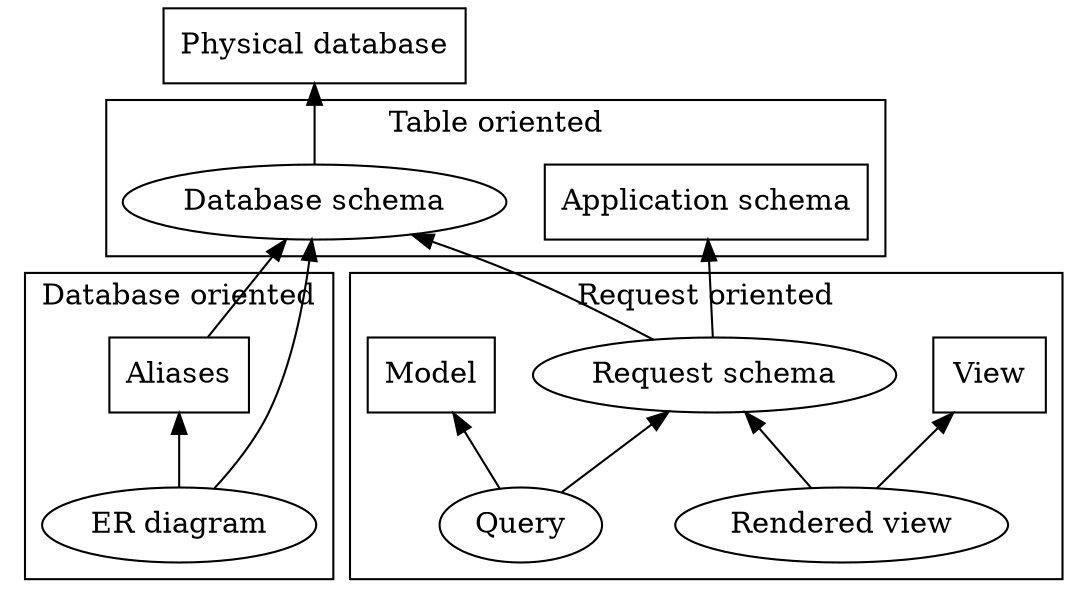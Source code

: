 digraph database_schema {
	rankdir=TB;

	subgraph cluster_database_oriented {
		label = "Database oriented";
		aliases;
		er_diagram;
	}

	subgraph cluster_table_oriented {
		label = "Table oriented";
		database_schema;
		application_schema;
	}

	subgraph cluster_request_oriented {
		label = "Request oriented";
		request_schema;
		view;
		rendered_view;
		model;
		query;
	}

	physical_database [label="Physical database" shape="rect"];
	database_schema [label="Database schema"];
	aliases [label="Aliases" shape="rect"];
	er_diagram [label="ER diagram"];
	application_schema [label="Application schema" shape="rect"];
	request_schema [label="Request schema"];
	view [label="View" shape="rect"];
	rendered_view [label="Rendered view"];
	model [label="Model" shape="rect"];
	query [label="Query"];

	physical_database -> database_schema [dir="back"];
	database_schema -> aliases [dir="back"];
	database_schema -> er_diagram [dir="back"];
	aliases -> er_diagram [dir="back"];
	database_schema -> request_schema [dir="back"];
	application_schema -> request_schema [dir="back"];
	request_schema -> rendered_view [dir="back"];
	view -> rendered_view [dir="back"];
	request_schema -> query [dir="back"];
	model -> query [dir="back"];
}
